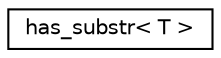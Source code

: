 digraph "Graphical Class Hierarchy"
{
  edge [fontname="Helvetica",fontsize="10",labelfontname="Helvetica",labelfontsize="10"];
  node [fontname="Helvetica",fontsize="10",shape=record];
  rankdir="LR";
  Node1 [label="has_substr\< T \>",height=0.2,width=0.4,color="black", fillcolor="white", style="filled",URL="$structhas__substr.html"];
}
